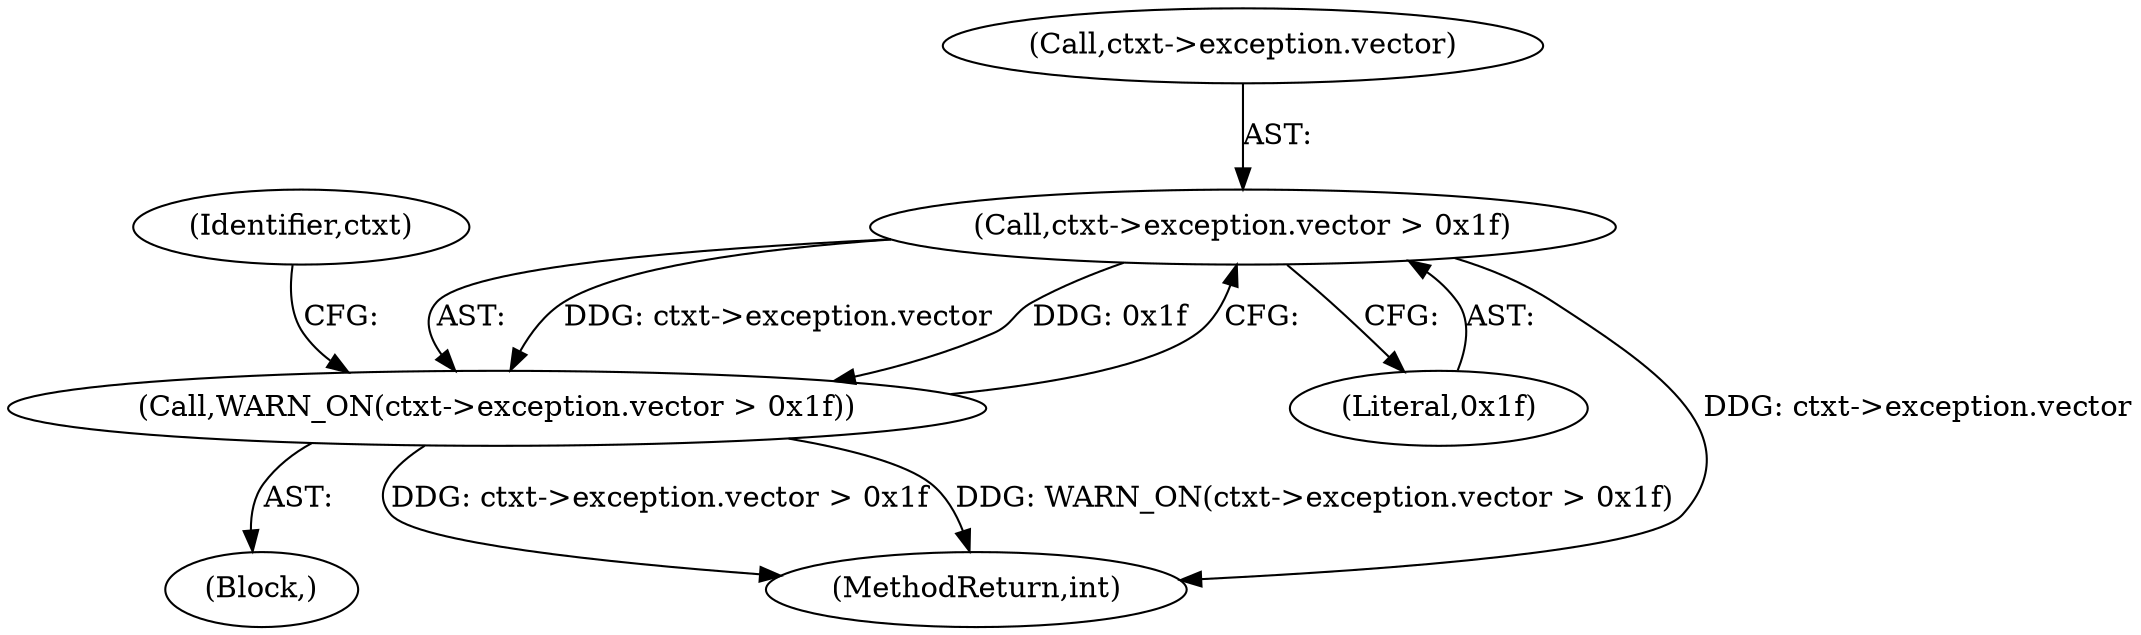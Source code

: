 digraph "0_linux_234f3ce485d54017f15cf5e0699cff4100121601_8@pointer" {
"1001204" [label="(Call,ctxt->exception.vector > 0x1f)"];
"1001203" [label="(Call,WARN_ON(ctxt->exception.vector > 0x1f))"];
"1001213" [label="(Identifier,ctxt)"];
"1001202" [label="(Block,)"];
"1001210" [label="(Literal,0x1f)"];
"1001203" [label="(Call,WARN_ON(ctxt->exception.vector > 0x1f))"];
"1001204" [label="(Call,ctxt->exception.vector > 0x1f)"];
"1001205" [label="(Call,ctxt->exception.vector)"];
"1001480" [label="(MethodReturn,int)"];
"1001204" -> "1001203"  [label="AST: "];
"1001204" -> "1001210"  [label="CFG: "];
"1001205" -> "1001204"  [label="AST: "];
"1001210" -> "1001204"  [label="AST: "];
"1001203" -> "1001204"  [label="CFG: "];
"1001204" -> "1001480"  [label="DDG: ctxt->exception.vector"];
"1001204" -> "1001203"  [label="DDG: ctxt->exception.vector"];
"1001204" -> "1001203"  [label="DDG: 0x1f"];
"1001203" -> "1001202"  [label="AST: "];
"1001213" -> "1001203"  [label="CFG: "];
"1001203" -> "1001480"  [label="DDG: ctxt->exception.vector > 0x1f"];
"1001203" -> "1001480"  [label="DDG: WARN_ON(ctxt->exception.vector > 0x1f)"];
}
